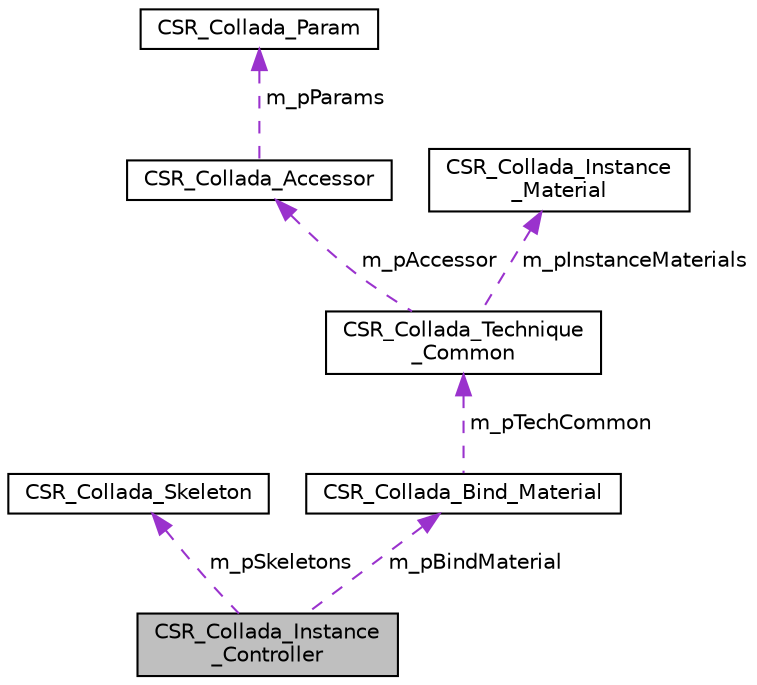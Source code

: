 digraph "CSR_Collada_Instance_Controller"
{
 // LATEX_PDF_SIZE
  edge [fontname="Helvetica",fontsize="10",labelfontname="Helvetica",labelfontsize="10"];
  node [fontname="Helvetica",fontsize="10",shape=record];
  Node1 [label="CSR_Collada_Instance\l_Controller",height=0.2,width=0.4,color="black", fillcolor="grey75", style="filled", fontcolor="black",tooltip=" "];
  Node2 -> Node1 [dir="back",color="darkorchid3",fontsize="10",style="dashed",label=" m_pSkeletons" ,fontname="Helvetica"];
  Node2 [label="CSR_Collada_Skeleton",height=0.2,width=0.4,color="black", fillcolor="white", style="filled",URL="$struct_c_s_r___collada___skeleton.html",tooltip=" "];
  Node3 -> Node1 [dir="back",color="darkorchid3",fontsize="10",style="dashed",label=" m_pBindMaterial" ,fontname="Helvetica"];
  Node3 [label="CSR_Collada_Bind_Material",height=0.2,width=0.4,color="black", fillcolor="white", style="filled",URL="$struct_c_s_r___collada___bind___material.html",tooltip=" "];
  Node4 -> Node3 [dir="back",color="darkorchid3",fontsize="10",style="dashed",label=" m_pTechCommon" ,fontname="Helvetica"];
  Node4 [label="CSR_Collada_Technique\l_Common",height=0.2,width=0.4,color="black", fillcolor="white", style="filled",URL="$struct_c_s_r___collada___technique___common.html",tooltip=" "];
  Node5 -> Node4 [dir="back",color="darkorchid3",fontsize="10",style="dashed",label=" m_pAccessor" ,fontname="Helvetica"];
  Node5 [label="CSR_Collada_Accessor",height=0.2,width=0.4,color="black", fillcolor="white", style="filled",URL="$struct_c_s_r___collada___accessor.html",tooltip=" "];
  Node6 -> Node5 [dir="back",color="darkorchid3",fontsize="10",style="dashed",label=" m_pParams" ,fontname="Helvetica"];
  Node6 [label="CSR_Collada_Param",height=0.2,width=0.4,color="black", fillcolor="white", style="filled",URL="$struct_c_s_r___collada___param.html",tooltip=" "];
  Node7 -> Node4 [dir="back",color="darkorchid3",fontsize="10",style="dashed",label=" m_pInstanceMaterials" ,fontname="Helvetica"];
  Node7 [label="CSR_Collada_Instance\l_Material",height=0.2,width=0.4,color="black", fillcolor="white", style="filled",URL="$struct_c_s_r___collada___instance___material.html",tooltip=" "];
}
